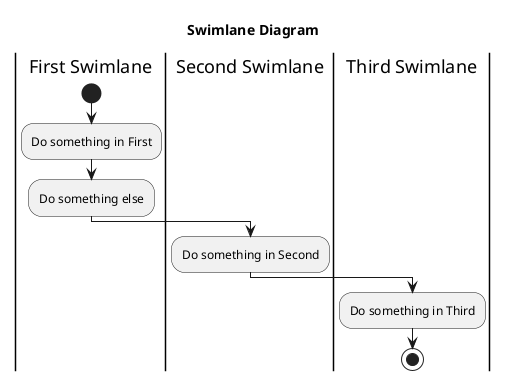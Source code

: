 @startuml

!if %variable_exists("$THEME")
title Swimlane Diagram - $THEME theme
!else
title Swimlane Diagram
!endif

'skinparam BackgroundColor transparent

|First Swimlane|
start
    :Do something in First;
    :Do something else;
    |Second Swimlane|
    :Do something in Second;
        |Third Swimlane|
        :Do something in Third;
stop
@enduml